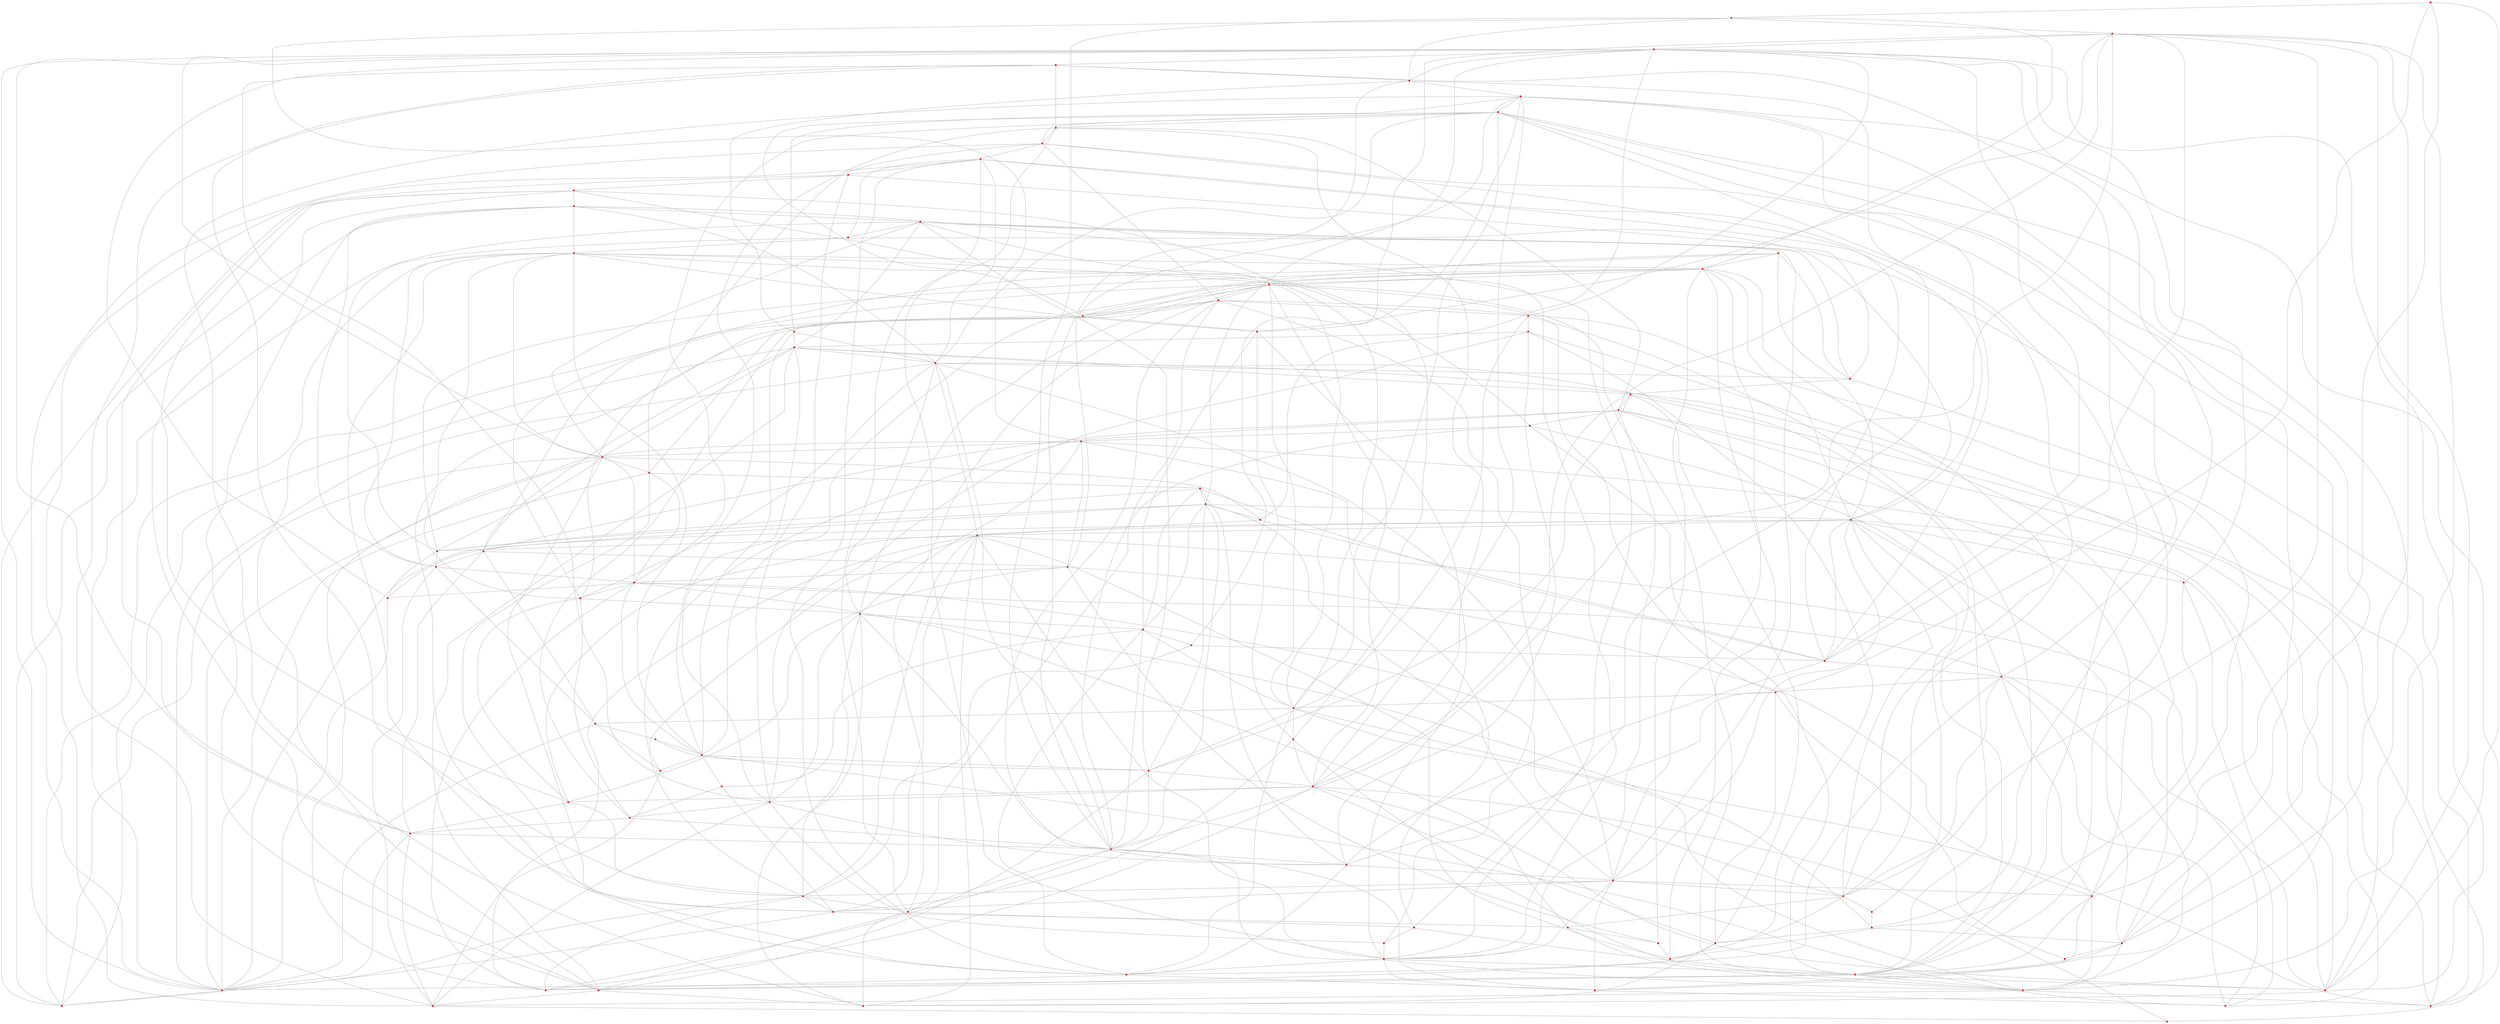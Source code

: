 graph {
	0 [color=red shape=point]
	1 [color=red shape=point]
	2 [color=red shape=point]
	3 [color=red shape=point]
	4 [color=red shape=point]
	5 [color=red shape=point]
	6 [color=red shape=point]
	7 [color=red shape=point]
	8 [color=red shape=point]
	9 [color=red shape=point]
	10 [color=red shape=point]
	11 [color=red shape=point]
	12 [color=red shape=point]
	13 [color=red shape=point]
	14 [color=red shape=point]
	15 [color=red shape=point]
	16 [color=red shape=point]
	17 [color=red shape=point]
	18 [color=red shape=point]
	19 [color=red shape=point]
	20 [color=red shape=point]
	21 [color=red shape=point]
	22 [color=red shape=point]
	23 [color=red shape=point]
	24 [color=red shape=point]
	25 [color=red shape=point]
	26 [color=red shape=point]
	27 [color=red shape=point]
	28 [color=red shape=point]
	29 [color=red shape=point]
	30 [color=red shape=point]
	31 [color=red shape=point]
	32 [color=red shape=point]
	33 [color=red shape=point]
	34 [color=red shape=point]
	35 [color=red shape=point]
	36 [color=red shape=point]
	37 [color=red shape=point]
	38 [color=red shape=point]
	39 [color=red shape=point]
	40 [color=red shape=point]
	41 [color=red shape=point]
	42 [color=red shape=point]
	43 [color=red shape=point]
	44 [color=red shape=point]
	45 [color=red shape=point]
	46 [color=red shape=point]
	47 [color=red shape=point]
	48 [color=red shape=point]
	49 [color=red shape=point]
	50 [color=red shape=point]
	51 [color=red shape=point]
	52 [color=red shape=point]
	53 [color=red shape=point]
	54 [color=red shape=point]
	55 [color=red shape=point]
	56 [color=red shape=point]
	57 [color=red shape=point]
	58 [color=red shape=point]
	59 [color=red shape=point]
	60 [color=red shape=point]
	61 [color=red shape=point]
	62 [color=red shape=point]
	63 [color=red shape=point]
	64 [color=red shape=point]
	65 [color=red shape=point]
	66 [color=red shape=point]
	67 [color=red shape=point]
	68 [color=red shape=point]
	69 [color=red shape=point]
	70 [color=red shape=point]
	71 [color=red shape=point]
	72 [color=red shape=point]
	73 [color=red shape=point]
	74 [color=red shape=point]
	75 [color=red shape=point]
	76 [color=red shape=point]
	77 [color=red shape=point]
	78 [color=red shape=point]
	79 [color=red shape=point]
	80 [color=red shape=point]
	81 [color=red shape=point]
	82 [color=red shape=point]
	83 [color=red shape=point]
	84 [color=red shape=point]
	85 [color=red shape=point]
	86 [color=red shape=point]
	87 [color=red shape=point]
	88 [color=red shape=point]
	89 [color=red shape=point]
	90 [color=red shape=point]
	91 [color=red shape=point]
	92 [color=red shape=point]
	93 [color=red shape=point]
	94 [color=red shape=point]
	95 [color=red shape=point]
	96 [color=red shape=point]
	97 [color=red shape=point]
	98 [color=red shape=point]
	99 [color=red shape=point]
	97 -- 10 [color=gray]
	42 -- 51 [color=gray]
	4 -- 89 [color=gray]
	25 -- 75 [color=gray]
	55 -- 75 [color=gray]
	31 -- 52 [color=gray]
	41 -- 28 [color=gray]
	11 -- 27 [color=gray]
	69 -- 22 [color=gray]
	12 -- 95 [color=gray]
	4 -- 31 [color=gray]
	73 -- 46 [color=gray]
	43 -- 17 [color=gray]
	63 -- 78 [color=gray]
	22 -- 35 [color=gray]
	12 -- 90 [color=gray]
	35 -- 90 [color=gray]
	83 -- 8 [color=gray]
	67 -- 70 [color=gray]
	30 -- 13 [color=gray]
	92 -- 51 [color=gray]
	85 -- 22 [color=gray]
	19 -- 35 [color=gray]
	32 -- 51 [color=gray]
	11 -- 93 [color=gray]
	36 -- 78 [color=gray]
	66 -- 8 [color=gray]
	46 -- 8 [color=gray]
	58 -- 46 [color=gray]
	77 -- 1 [color=gray]
	57 -- 56 [color=gray]
	2 -- 92 [color=gray]
	60 -- 32 [color=gray]
	43 -- 48 [color=gray]
	64 -- 50 [color=gray]
	34 -- 5 [color=gray]
	64 -- 89 [color=gray]
	91 -- 5 [color=gray]
	25 -- 34 [color=gray]
	32 -- 12 [color=gray]
	49 -- 38 [color=gray]
	14 -- 97 [color=gray]
	88 -- 31 [color=gray]
	21 -- 77 [color=gray]
	82 -- 24 [color=gray]
	42 -- 19 [color=gray]
	87 -- 58 [color=gray]
	57 -- 38 [color=gray]
	7 -- 35 [color=gray]
	32 -- 46 [color=gray]
	7 -- 8 [color=gray]
	10 -- 91 [color=gray]
	98 -- 91 [color=gray]
	33 -- 47 [color=gray]
	1 -- 5 [color=gray]
	86 -- 59 [color=gray]
	32 -- 29 [color=gray]
	70 -- 63 [color=gray]
	9 -- 63 [color=gray]
	55 -- 42 [color=gray]
	55 -- 97 [color=gray]
	94 -- 56 [color=gray]
	54 -- 61 [color=gray]
	11 -- 16 [color=gray]
	83 -- 1 [color=gray]
	19 -- 2 [color=gray]
	35 -- 79 [color=gray]
	72 -- 89 [color=gray]
	98 -- 10 [color=gray]
	47 -- 49 [color=gray]
	58 -- 10 [color=gray]
	29 -- 60 [color=gray]
	21 -- 22 [color=gray]
	68 -- 61 [color=gray]
	97 -- 24 [color=gray]
	77 -- 93 [color=gray]
	85 -- 5 [color=gray]
	21 -- 3 [color=gray]
	87 -- 21 [color=gray]
	23 -- 46 [color=gray]
	15 -- 79 [color=gray]
	10 -- 46 [color=gray]
	66 -- 65 [color=gray]
	19 -- 99 [color=gray]
	38 -- 39 [color=gray]
	59 -- 74 [color=gray]
	75 -- 99 [color=gray]
	83 -- 51 [color=gray]
	29 -- 73 [color=gray]
	76 -- 60 [color=gray]
	49 -- 67 [color=gray]
	23 -- 42 [color=gray]
	96 -- 39 [color=gray]
	48 -- 94 [color=gray]
	5 -- 66 [color=gray]
	28 -- 57 [color=gray]
	95 -- 47 [color=gray]
	26 -- 11 [color=gray]
	14 -- 56 [color=gray]
	1 -- 67 [color=gray]
	59 -- 79 [color=gray]
	68 -- 91 [color=gray]
	41 -- 56 [color=gray]
	67 -- 74 [color=gray]
	63 -- 33 [color=gray]
	25 -- 39 [color=gray]
	11 -- 81 [color=gray]
	86 -- 70 [color=gray]
	86 -- 66 [color=gray]
	92 -- 97 [color=gray]
	34 -- 11 [color=gray]
	15 -- 8 [color=gray]
	54 -- 55 [color=gray]
	67 -- 61 [color=gray]
	62 -- 79 [color=gray]
	73 -- 13 [color=gray]
	33 -- 23 [color=gray]
	2 -- 90 [color=gray]
	83 -- 76 [color=gray]
	44 -- 45 [color=gray]
	49 -- 9 [color=gray]
	55 -- 60 [color=gray]
	35 -- 97 [color=gray]
	73 -- 21 [color=gray]
	99 -- 62 [color=gray]
	13 -- 39 [color=gray]
	54 -- 26 [color=gray]
	54 -- 73 [color=gray]
	34 -- 90 [color=gray]
	16 -- 48 [color=gray]
	7 -- 97 [color=gray]
	3 -- 31 [color=gray]
	59 -- 53 [color=gray]
	35 -- 37 [color=gray]
	16 -- 83 [color=gray]
	6 -- 35 [color=gray]
	49 -- 45 [color=gray]
	88 -- 12 [color=gray]
	69 -- 64 [color=gray]
	92 -- 12 [color=gray]
	92 -- 93 [color=gray]
	70 -- 46 [color=gray]
	62 -- 32 [color=gray]
	69 -- 5 [color=gray]
	94 -- 44 [color=gray]
	71 -- 95 [color=gray]
	55 -- 83 [color=gray]
	25 -- 12 [color=gray]
	5 -- 17 [color=gray]
	0 -- 93 [color=gray]
	92 -- 35 [color=gray]
	7 -- 56 [color=gray]
	12 -- 42 [color=gray]
	1 -- 88 [color=gray]
	87 -- 69 [color=gray]
	66 -- 64 [color=gray]
	71 -- 75 [color=gray]
	67 -- 18 [color=gray]
	33 -- 99 [color=gray]
	99 -- 96 [color=gray]
	93 -- 85 [color=gray]
	61 -- 72 [color=gray]
	6 -- 86 [color=gray]
	74 -- 27 [color=gray]
	3 -- 97 [color=gray]
	91 -- 76 [color=gray]
	51 -- 90 [color=gray]
	59 -- 99 [color=gray]
	56 -- 37 [color=gray]
	89 -- 32 [color=gray]
	74 -- 89 [color=gray]
	12 -- 5 [color=gray]
	25 -- 21 [color=gray]
	23 -- 89 [color=gray]
	93 -- 43 [color=gray]
	60 -- 99 [color=gray]
	24 -- 80 [color=gray]
	56 -- 36 [color=gray]
	96 -- 97 [color=gray]
	7 -- 90 [color=gray]
	86 -- 73 [color=gray]
	18 -- 95 [color=gray]
	52 -- 69 [color=gray]
	73 -- 38 [color=gray]
	10 -- 69 [color=gray]
	40 -- 39 [color=gray]
	71 -- 68 [color=gray]
	22 -- 5 [color=gray]
	59 -- 62 [color=gray]
	72 -- 68 [color=gray]
	99 -- 55 [color=gray]
	32 -- 78 [color=gray]
	20 -- 95 [color=gray]
	33 -- 19 [color=gray]
	92 -- 39 [color=gray]
	37 -- 4 [color=gray]
	38 -- 11 [color=gray]
	14 -- 40 [color=gray]
	69 -- 25 [color=gray]
	38 -- 31 [color=gray]
	15 -- 29 [color=gray]
	80 -- 97 [color=gray]
	40 -- 84 [color=gray]
	66 -- 69 [color=gray]
	12 -- 73 [color=gray]
	43 -- 50 [color=gray]
	10 -- 67 [color=gray]
	72 -- 59 [color=gray]
	83 -- 13 [color=gray]
	20 -- 97 [color=gray]
	88 -- 74 [color=gray]
	10 -- 11 [color=gray]
	25 -- 72 [color=gray]
	0 -- 98 [color=gray]
	58 -- 38 [color=gray]
	93 -- 64 [color=gray]
	75 -- 33 [color=gray]
	39 -- 35 [color=gray]
	56 -- 5 [color=gray]
	39 -- 59 [color=gray]
	70 -- 47 [color=gray]
	56 -- 99 [color=gray]
	38 -- 26 [color=gray]
	81 -- 57 [color=gray]
	82 -- 64 [color=gray]
	96 -- 2 [color=gray]
	89 -- 18 [color=gray]
	49 -- 23 [color=gray]
	63 -- 74 [color=gray]
	89 -- 94 [color=gray]
	77 -- 56 [color=gray]
	58 -- 52 [color=gray]
	59 -- 22 [color=gray]
	13 -- 15 [color=gray]
	34 -- 64 [color=gray]
	89 -- 90 [color=gray]
	91 -- 44 [color=gray]
	85 -- 57 [color=gray]
	2 -- 55 [color=gray]
	79 -- 85 [color=gray]
	33 -- 69 [color=gray]
	96 -- 37 [color=gray]
	84 -- 92 [color=gray]
	21 -- 99 [color=gray]
	29 -- 58 [color=gray]
	84 -- 98 [color=gray]
	38 -- 3 [color=gray]
	84 -- 63 [color=gray]
	93 -- 36 [color=gray]
	9 -- 69 [color=gray]
	0 -- 3 [color=gray]
	48 -- 44 [color=gray]
	61 -- 29 [color=gray]
	23 -- 68 [color=gray]
	58 -- 23 [color=gray]
	76 -- 19 [color=gray]
	30 -- 26 [color=gray]
	55 -- 51 [color=gray]
	77 -- 61 [color=gray]
	52 -- 27 [color=gray]
	25 -- 14 [color=gray]
	60 -- 92 [color=gray]
	7 -- 80 [color=gray]
	20 -- 54 [color=gray]
	1 -- 23 [color=gray]
	96 -- 94 [color=gray]
	85 -- 87 [color=gray]
	90 -- 71 [color=gray]
	26 -- 72 [color=gray]
	29 -- 25 [color=gray]
	1 -- 50 [color=gray]
	41 -- 55 [color=gray]
	43 -- 51 [color=gray]
	94 -- 55 [color=gray]
	91 -- 50 [color=gray]
	59 -- 25 [color=gray]
	41 -- 49 [color=gray]
	74 -- 84 [color=gray]
	85 -- 98 [color=gray]
	17 -- 34 [color=gray]
	33 -- 12 [color=gray]
	59 -- 4 [color=gray]
	16 -- 5 [color=gray]
	60 -- 82 [color=gray]
	76 -- 67 [color=gray]
	30 -- 60 [color=gray]
	35 -- 66 [color=gray]
	44 -- 28 [color=gray]
	53 -- 80 [color=gray]
	14 -- 81 [color=gray]
	0 -- 22 [color=gray]
	84 -- 79 [color=gray]
	72 -- 38 [color=gray]
	41 -- 30 [color=gray]
	16 -- 54 [color=gray]
	38 -- 12 [color=gray]
	81 -- 13 [color=gray]
	99 -- 14 [color=gray]
	70 -- 81 [color=gray]
	57 -- 99 [color=gray]
	31 -- 1 [color=gray]
	19 -- 95 [color=gray]
	7 -- 6 [color=gray]
	47 -- 43 [color=gray]
	81 -- 90 [color=gray]
	27 -- 51 [color=gray]
	33 -- 41 [color=gray]
	68 -- 87 [color=gray]
	35 -- 53 [color=gray]
	35 -- 61 [color=gray]
	48 -- 77 [color=gray]
	20 -- 35 [color=gray]
	25 -- 19 [color=gray]
	50 -- 19 [color=gray]
	81 -- 84 [color=gray]
	92 -- 7 [color=gray]
	74 -- 26 [color=gray]
	17 -- 4 [color=gray]
	44 -- 25 [color=gray]
	8 -- 67 [color=gray]
	42 -- 75 [color=gray]
	10 -- 16 [color=gray]
	51 -- 81 [color=gray]
	67 -- 57 [color=gray]
	98 -- 70 [color=gray]
	66 -- 12 [color=gray]
	91 -- 55 [color=gray]
	51 -- 69 [color=gray]
	8 -- 59 [color=gray]
	7 -- 82 [color=gray]
	76 -- 64 [color=gray]
	39 -- 62 [color=gray]
	74 -- 73 [color=gray]
	56 -- 54 [color=gray]
	49 -- 39 [color=gray]
	91 -- 13 [color=gray]
	4 -- 69 [color=gray]
	69 -- 23 [color=gray]
	53 -- 78 [color=gray]
	38 -- 36 [color=gray]
	48 -- 72 [color=gray]
	22 -- 67 [color=gray]
	29 -- 57 [color=gray]
	28 -- 32 [color=gray]
	10 -- 73 [color=gray]
	38 -- 64 [color=gray]
	69 -- 43 [color=gray]
	38 -- 13 [color=gray]
	37 -- 25 [color=gray]
	54 -- 12 [color=gray]
	36 -- 92 [color=gray]
	68 -- 42 [color=gray]
	59 -- 9 [color=gray]
	79 -- 1 [color=gray]
	93 -- 69 [color=gray]
	33 -- 48 [color=gray]
	41 -- 78 [color=gray]
	45 -- 41 [color=gray]
	79 -- 34 [color=gray]
	16 -- 97 [color=gray]
	58 -- 17 [color=gray]
	11 -- 9 [color=gray]
	88 -- 33 [color=gray]
	1 -- 66 [color=gray]
	77 -- 24 [color=gray]
	74 -- 71 [color=gray]
	94 -- 42 [color=gray]
	7 -- 85 [color=gray]
	67 -- 17 [color=gray]
	3 -- 8 [color=gray]
	79 -- 40 [color=gray]
	29 -- 4 [color=gray]
	81 -- 91 [color=gray]
	35 -- 32 [color=gray]
	11 -- 84 [color=gray]
	38 -- 84 [color=gray]
	51 -- 36 [color=gray]
	92 -- 29 [color=gray]
	60 -- 75 [color=gray]
	34 -- 14 [color=gray]
	20 -- 41 [color=gray]
	19 -- 49 [color=gray]
	50 -- 47 [color=gray]
	32 -- 80 [color=gray]
	38 -- 8 [color=gray]
	78 -- 85 [color=gray]
	29 -- 43 [color=gray]
	43 -- 87 [color=gray]
	79 -- 8 [color=gray]
	8 -- 64 [color=gray]
	32 -- 96 [color=gray]
	64 -- 91 [color=gray]
	40 -- 96 [color=gray]
	81 -- 36 [color=gray]
	82 -- 56 [color=gray]
	31 -- 59 [color=gray]
	98 -- 65 [color=gray]
	13 -- 40 [color=gray]
	41 -- 17 [color=gray]
	52 -- 21 [color=gray]
}
